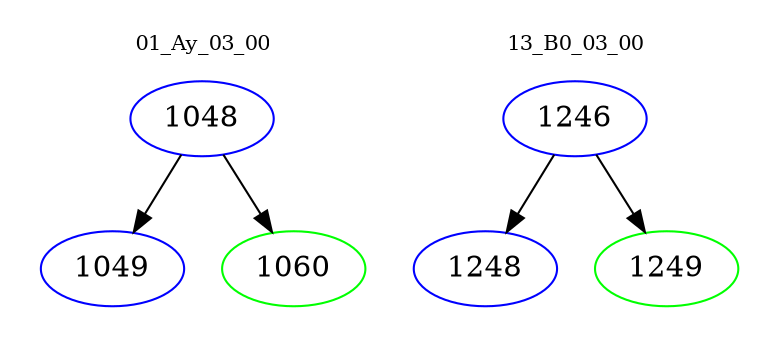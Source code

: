 digraph{
subgraph cluster_0 {
color = white
label = "01_Ay_03_00";
fontsize=10;
T0_1048 [label="1048", color="blue"]
T0_1048 -> T0_1049 [color="black"]
T0_1049 [label="1049", color="blue"]
T0_1048 -> T0_1060 [color="black"]
T0_1060 [label="1060", color="green"]
}
subgraph cluster_1 {
color = white
label = "13_B0_03_00";
fontsize=10;
T1_1246 [label="1246", color="blue"]
T1_1246 -> T1_1248 [color="black"]
T1_1248 [label="1248", color="blue"]
T1_1246 -> T1_1249 [color="black"]
T1_1249 [label="1249", color="green"]
}
}
